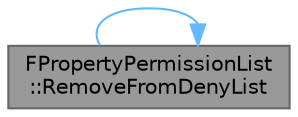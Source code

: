 digraph "FPropertyPermissionList::RemoveFromDenyList"
{
 // INTERACTIVE_SVG=YES
 // LATEX_PDF_SIZE
  bgcolor="transparent";
  edge [fontname=Helvetica,fontsize=10,labelfontname=Helvetica,labelfontsize=10];
  node [fontname=Helvetica,fontsize=10,shape=box,height=0.2,width=0.4];
  rankdir="LR";
  Node1 [id="Node000001",label="FPropertyPermissionList\l::RemoveFromDenyList",height=0.2,width=0.4,color="gray40", fillcolor="grey60", style="filled", fontcolor="black",tooltip="Remove a specific property from a UStruct's DenyList."];
  Node1 -> Node1 [id="edge1_Node000001_Node000001",color="steelblue1",style="solid",tooltip=" "];
}
